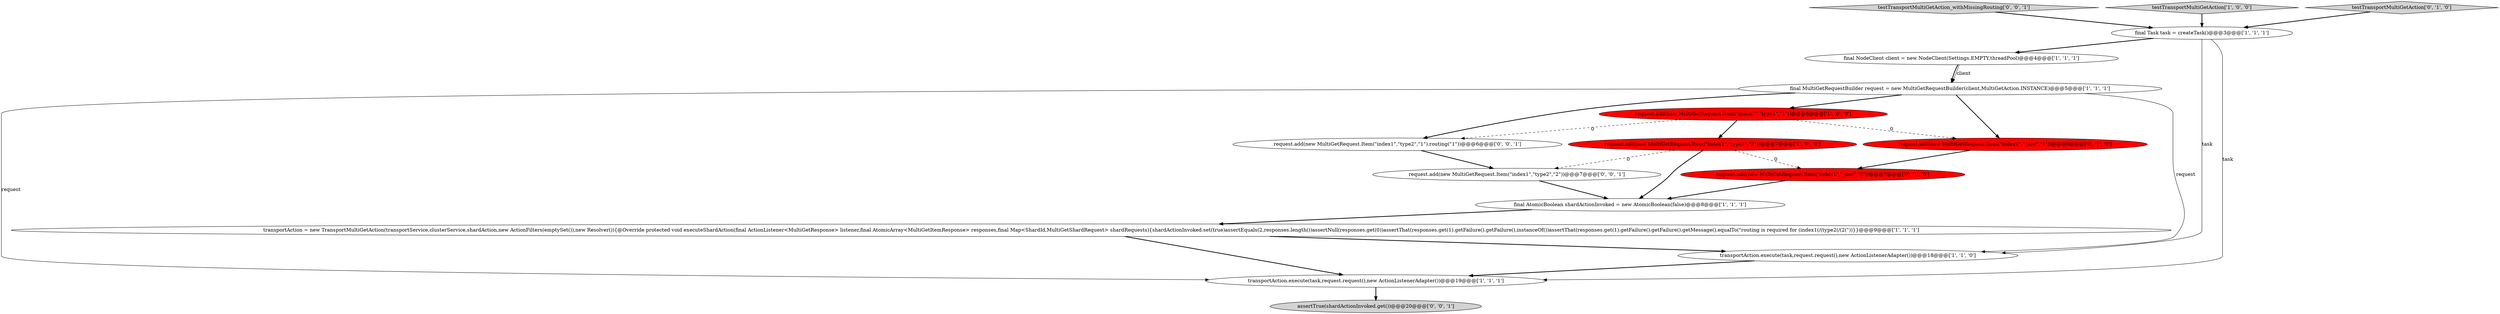 digraph {
5 [style = filled, label = "transportAction.execute(task,request.request(),new ActionListenerAdapter())@@@18@@@['1', '1', '0']", fillcolor = white, shape = ellipse image = "AAA0AAABBB1BBB"];
10 [style = filled, label = "request.add(new MultiGetRequest.Item(\"index1\",\"_doc\",\"1\"))@@@6@@@['0', '1', '0']", fillcolor = red, shape = ellipse image = "AAA1AAABBB2BBB"];
6 [style = filled, label = "final NodeClient client = new NodeClient(Settings.EMPTY,threadPool)@@@4@@@['1', '1', '1']", fillcolor = white, shape = ellipse image = "AAA0AAABBB1BBB"];
0 [style = filled, label = "final Task task = createTask()@@@3@@@['1', '1', '1']", fillcolor = white, shape = ellipse image = "AAA0AAABBB1BBB"];
13 [style = filled, label = "assertTrue(shardActionInvoked.get())@@@20@@@['0', '0', '1']", fillcolor = lightgray, shape = ellipse image = "AAA0AAABBB3BBB"];
8 [style = filled, label = "final AtomicBoolean shardActionInvoked = new AtomicBoolean(false)@@@8@@@['1', '1', '1']", fillcolor = white, shape = ellipse image = "AAA0AAABBB1BBB"];
12 [style = filled, label = "request.add(new MultiGetRequest.Item(\"index1\",\"_doc\",\"2\"))@@@7@@@['0', '1', '0']", fillcolor = red, shape = ellipse image = "AAA1AAABBB2BBB"];
14 [style = filled, label = "request.add(new MultiGetRequest.Item(\"index1\",\"type2\",\"1\").routing(\"1\"))@@@6@@@['0', '0', '1']", fillcolor = white, shape = ellipse image = "AAA0AAABBB3BBB"];
15 [style = filled, label = "testTransportMultiGetAction_withMissingRouting['0', '0', '1']", fillcolor = lightgray, shape = diamond image = "AAA0AAABBB3BBB"];
16 [style = filled, label = "request.add(new MultiGetRequest.Item(\"index1\",\"type2\",\"2\"))@@@7@@@['0', '0', '1']", fillcolor = white, shape = ellipse image = "AAA0AAABBB3BBB"];
1 [style = filled, label = "final MultiGetRequestBuilder request = new MultiGetRequestBuilder(client,MultiGetAction.INSTANCE)@@@5@@@['1', '1', '1']", fillcolor = white, shape = ellipse image = "AAA0AAABBB1BBB"];
3 [style = filled, label = "request.add(new MultiGetRequest.Item(\"index1\",\"type1\",\"2\"))@@@7@@@['1', '0', '0']", fillcolor = red, shape = ellipse image = "AAA1AAABBB1BBB"];
2 [style = filled, label = "transportAction.execute(task,request.request(),new ActionListenerAdapter())@@@19@@@['1', '1', '1']", fillcolor = white, shape = ellipse image = "AAA0AAABBB1BBB"];
7 [style = filled, label = "request.add(new MultiGetRequest.Item(\"index1\",\"type1\",\"1\"))@@@6@@@['1', '0', '0']", fillcolor = red, shape = ellipse image = "AAA1AAABBB1BBB"];
4 [style = filled, label = "testTransportMultiGetAction['1', '0', '0']", fillcolor = lightgray, shape = diamond image = "AAA0AAABBB1BBB"];
9 [style = filled, label = "transportAction = new TransportMultiGetAction(transportService,clusterService,shardAction,new ActionFilters(emptySet()),new Resolver()){@Override protected void executeShardAction(final ActionListener<MultiGetResponse> listener,final AtomicArray<MultiGetItemResponse> responses,final Map<ShardId,MultiGetShardRequest> shardRequests){shardActionInvoked.set(true)assertEquals(2,responses.length())assertNull(responses.get(0))assertThat(responses.get(1).getFailure().getFailure(),instanceOf())assertThat(responses.get(1).getFailure().getFailure().getMessage(),equalTo(\"routing is required for (index1(/(type2(/(2(\"))}}@@@9@@@['1', '1', '1']", fillcolor = white, shape = ellipse image = "AAA0AAABBB1BBB"];
11 [style = filled, label = "testTransportMultiGetAction['0', '1', '0']", fillcolor = lightgray, shape = diamond image = "AAA0AAABBB2BBB"];
14->16 [style = bold, label=""];
0->5 [style = solid, label="task"];
1->2 [style = solid, label="request"];
16->8 [style = bold, label=""];
0->6 [style = bold, label=""];
9->2 [style = bold, label=""];
7->14 [style = dashed, label="0"];
6->1 [style = solid, label="client"];
1->7 [style = bold, label=""];
1->5 [style = solid, label="request"];
7->3 [style = bold, label=""];
4->0 [style = bold, label=""];
2->13 [style = bold, label=""];
0->2 [style = solid, label="task"];
6->1 [style = bold, label=""];
5->2 [style = bold, label=""];
11->0 [style = bold, label=""];
3->12 [style = dashed, label="0"];
10->12 [style = bold, label=""];
12->8 [style = bold, label=""];
3->8 [style = bold, label=""];
15->0 [style = bold, label=""];
8->9 [style = bold, label=""];
9->5 [style = bold, label=""];
7->10 [style = dashed, label="0"];
1->14 [style = bold, label=""];
1->10 [style = bold, label=""];
3->16 [style = dashed, label="0"];
}
